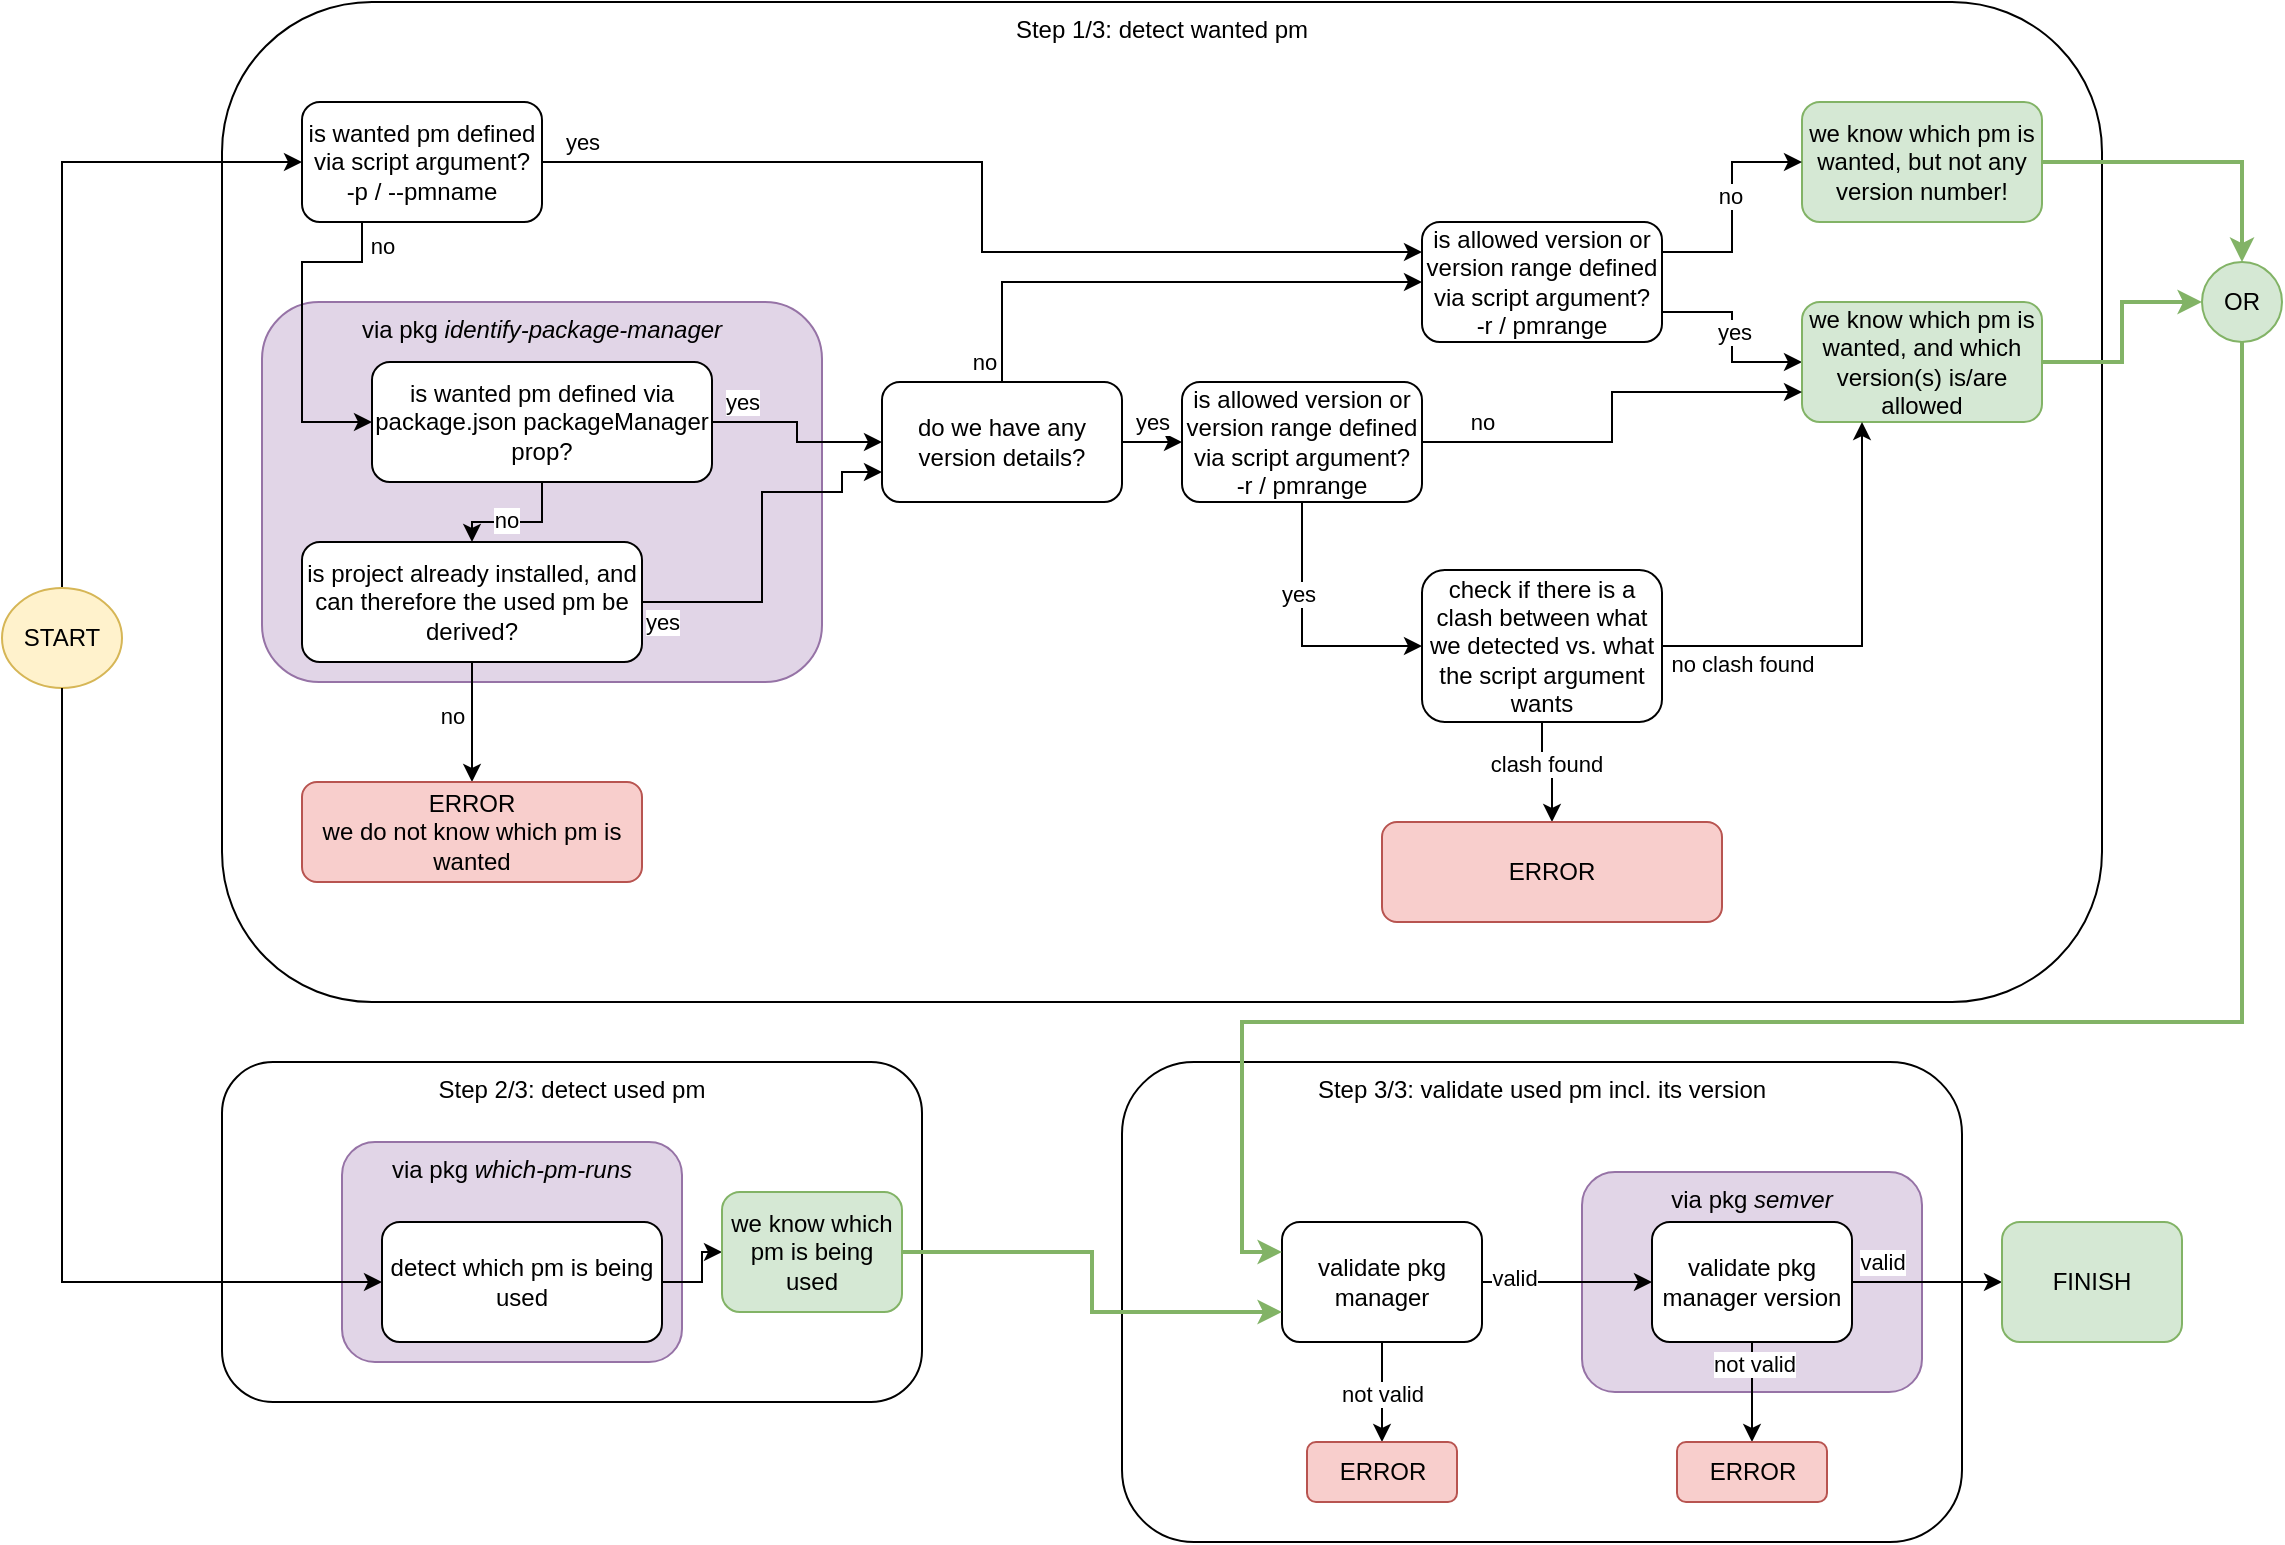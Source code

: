 <mxfile version="24.5.1" type="device">
  <diagram name="Page-1" id="VQEheO3bBod-FLDcjpc0">
    <mxGraphModel dx="1304" dy="799" grid="1" gridSize="10" guides="1" tooltips="1" connect="1" arrows="1" fold="1" page="1" pageScale="1" pageWidth="1169" pageHeight="827" math="0" shadow="0">
      <root>
        <mxCell id="0" />
        <mxCell id="1" parent="0" />
        <mxCell id="seP6sS3rt_RkshJ_UMKq-1" value="Step 1/3: detect wanted pm" style="rounded=1;whiteSpace=wrap;html=1;verticalAlign=top;" vertex="1" parent="1">
          <mxGeometry x="120" y="120" width="940" height="500" as="geometry" />
        </mxCell>
        <mxCell id="seP6sS3rt_RkshJ_UMKq-23" value="via pkg &lt;i&gt;identify-package-manager&lt;/i&gt;" style="rounded=1;whiteSpace=wrap;html=1;verticalAlign=top;fillColor=#e1d5e7;strokeColor=#9673a6;" vertex="1" parent="1">
          <mxGeometry x="140" y="270" width="280" height="190" as="geometry" />
        </mxCell>
        <mxCell id="seP6sS3rt_RkshJ_UMKq-6" style="edgeStyle=orthogonalEdgeStyle;rounded=0;orthogonalLoop=1;jettySize=auto;html=1;exitX=0.25;exitY=1;exitDx=0;exitDy=0;entryX=0;entryY=0.5;entryDx=0;entryDy=0;" edge="1" parent="1" source="seP6sS3rt_RkshJ_UMKq-2" target="seP6sS3rt_RkshJ_UMKq-5">
          <mxGeometry relative="1" as="geometry">
            <Array as="points">
              <mxPoint x="190" y="250" />
              <mxPoint x="160" y="250" />
              <mxPoint x="160" y="330" />
            </Array>
          </mxGeometry>
        </mxCell>
        <mxCell id="seP6sS3rt_RkshJ_UMKq-7" value="no" style="edgeLabel;html=1;align=center;verticalAlign=middle;resizable=0;points=[];" vertex="1" connectable="0" parent="seP6sS3rt_RkshJ_UMKq-6">
          <mxGeometry x="-0.1" y="-1" relative="1" as="geometry">
            <mxPoint x="41" y="-33" as="offset" />
          </mxGeometry>
        </mxCell>
        <mxCell id="seP6sS3rt_RkshJ_UMKq-17" style="edgeStyle=orthogonalEdgeStyle;rounded=0;orthogonalLoop=1;jettySize=auto;html=1;exitX=1;exitY=0.5;exitDx=0;exitDy=0;entryX=0;entryY=0.25;entryDx=0;entryDy=0;" edge="1" parent="1" source="seP6sS3rt_RkshJ_UMKq-2" target="seP6sS3rt_RkshJ_UMKq-45">
          <mxGeometry relative="1" as="geometry">
            <mxPoint x="585" y="180" as="targetPoint" />
          </mxGeometry>
        </mxCell>
        <mxCell id="seP6sS3rt_RkshJ_UMKq-18" value="yes" style="edgeLabel;html=1;align=center;verticalAlign=middle;resizable=0;points=[];" vertex="1" connectable="0" parent="seP6sS3rt_RkshJ_UMKq-17">
          <mxGeometry x="0.2" y="2" relative="1" as="geometry">
            <mxPoint x="-226" y="-53" as="offset" />
          </mxGeometry>
        </mxCell>
        <mxCell id="seP6sS3rt_RkshJ_UMKq-2" value="is wanted pm defined via script argument?&lt;br&gt;-p / --pmname" style="rounded=1;whiteSpace=wrap;html=1;" vertex="1" parent="1">
          <mxGeometry x="160" y="170" width="120" height="60" as="geometry" />
        </mxCell>
        <mxCell id="seP6sS3rt_RkshJ_UMKq-3" value="" style="endArrow=classic;html=1;rounded=0;entryX=0;entryY=0.5;entryDx=0;entryDy=0;exitX=0.5;exitY=0;exitDx=0;exitDy=0;" edge="1" parent="1" source="seP6sS3rt_RkshJ_UMKq-68" target="seP6sS3rt_RkshJ_UMKq-2">
          <mxGeometry width="50" height="50" relative="1" as="geometry">
            <mxPoint x="60" y="200" as="sourcePoint" />
            <mxPoint x="110" y="180" as="targetPoint" />
            <Array as="points">
              <mxPoint x="40" y="200" />
            </Array>
          </mxGeometry>
        </mxCell>
        <mxCell id="seP6sS3rt_RkshJ_UMKq-5" value="is wanted pm defined via package.json packageManager prop?" style="rounded=1;whiteSpace=wrap;html=1;" vertex="1" parent="1">
          <mxGeometry x="195" y="300" width="170" height="60" as="geometry" />
        </mxCell>
        <mxCell id="seP6sS3rt_RkshJ_UMKq-8" style="edgeStyle=orthogonalEdgeStyle;rounded=0;orthogonalLoop=1;jettySize=auto;html=1;exitX=0.5;exitY=1;exitDx=0;exitDy=0;entryX=0.5;entryY=0;entryDx=0;entryDy=0;" edge="1" parent="1" source="seP6sS3rt_RkshJ_UMKq-5" target="seP6sS3rt_RkshJ_UMKq-10">
          <mxGeometry relative="1" as="geometry">
            <mxPoint x="240" y="390" as="sourcePoint" />
            <mxPoint x="240" y="410" as="targetPoint" />
          </mxGeometry>
        </mxCell>
        <mxCell id="seP6sS3rt_RkshJ_UMKq-9" value="no" style="edgeLabel;html=1;align=center;verticalAlign=middle;resizable=0;points=[];" vertex="1" connectable="0" parent="seP6sS3rt_RkshJ_UMKq-8">
          <mxGeometry x="-0.1" y="-1" relative="1" as="geometry">
            <mxPoint x="-9" as="offset" />
          </mxGeometry>
        </mxCell>
        <mxCell id="seP6sS3rt_RkshJ_UMKq-10" value="is project already installed, and can therefore the used pm be derived?" style="rounded=1;whiteSpace=wrap;html=1;" vertex="1" parent="1">
          <mxGeometry x="160" y="390" width="170" height="60" as="geometry" />
        </mxCell>
        <mxCell id="seP6sS3rt_RkshJ_UMKq-13" style="edgeStyle=orthogonalEdgeStyle;rounded=0;orthogonalLoop=1;jettySize=auto;html=1;exitX=0.5;exitY=1;exitDx=0;exitDy=0;entryX=0.5;entryY=0;entryDx=0;entryDy=0;" edge="1" parent="1" source="seP6sS3rt_RkshJ_UMKq-10" target="seP6sS3rt_RkshJ_UMKq-15">
          <mxGeometry relative="1" as="geometry">
            <mxPoint x="244.75" y="470" as="sourcePoint" />
            <mxPoint x="245" y="480" as="targetPoint" />
          </mxGeometry>
        </mxCell>
        <mxCell id="seP6sS3rt_RkshJ_UMKq-14" value="no" style="edgeLabel;html=1;align=center;verticalAlign=middle;resizable=0;points=[];" vertex="1" connectable="0" parent="seP6sS3rt_RkshJ_UMKq-13">
          <mxGeometry x="-0.1" y="-1" relative="1" as="geometry">
            <mxPoint x="-9" as="offset" />
          </mxGeometry>
        </mxCell>
        <mxCell id="seP6sS3rt_RkshJ_UMKq-15" value="ERROR&lt;br&gt;we do not know which pm is wanted" style="rounded=1;whiteSpace=wrap;html=1;fillColor=#f8cecc;strokeColor=#b85450;" vertex="1" parent="1">
          <mxGeometry x="160" y="510" width="170" height="50" as="geometry" />
        </mxCell>
        <mxCell id="seP6sS3rt_RkshJ_UMKq-20" style="edgeStyle=orthogonalEdgeStyle;rounded=0;orthogonalLoop=1;jettySize=auto;html=1;exitX=1;exitY=0.5;exitDx=0;exitDy=0;entryX=0;entryY=0.5;entryDx=0;entryDy=0;" edge="1" parent="1" source="seP6sS3rt_RkshJ_UMKq-5" target="seP6sS3rt_RkshJ_UMKq-26">
          <mxGeometry relative="1" as="geometry">
            <mxPoint x="350" y="319.75" as="sourcePoint" />
            <mxPoint x="560" y="310" as="targetPoint" />
          </mxGeometry>
        </mxCell>
        <mxCell id="seP6sS3rt_RkshJ_UMKq-21" value="yes" style="edgeLabel;html=1;align=center;verticalAlign=middle;resizable=0;points=[];" vertex="1" connectable="0" parent="seP6sS3rt_RkshJ_UMKq-20">
          <mxGeometry x="0.2" y="2" relative="1" as="geometry">
            <mxPoint x="-32" y="-18" as="offset" />
          </mxGeometry>
        </mxCell>
        <mxCell id="seP6sS3rt_RkshJ_UMKq-24" style="edgeStyle=orthogonalEdgeStyle;rounded=0;orthogonalLoop=1;jettySize=auto;html=1;exitX=1;exitY=0.5;exitDx=0;exitDy=0;entryX=0;entryY=0.75;entryDx=0;entryDy=0;" edge="1" parent="1" source="seP6sS3rt_RkshJ_UMKq-10" target="seP6sS3rt_RkshJ_UMKq-26">
          <mxGeometry relative="1" as="geometry">
            <mxPoint x="354" y="423" as="sourcePoint" />
            <mxPoint x="584" y="403" as="targetPoint" />
            <Array as="points">
              <mxPoint x="390" y="420" />
              <mxPoint x="390" y="365" />
              <mxPoint x="430" y="365" />
              <mxPoint x="430" y="355" />
            </Array>
          </mxGeometry>
        </mxCell>
        <mxCell id="seP6sS3rt_RkshJ_UMKq-25" value="yes" style="edgeLabel;html=1;align=center;verticalAlign=middle;resizable=0;points=[];" vertex="1" connectable="0" parent="seP6sS3rt_RkshJ_UMKq-24">
          <mxGeometry x="0.2" y="2" relative="1" as="geometry">
            <mxPoint x="-48" y="61" as="offset" />
          </mxGeometry>
        </mxCell>
        <mxCell id="seP6sS3rt_RkshJ_UMKq-30" style="edgeStyle=orthogonalEdgeStyle;rounded=0;orthogonalLoop=1;jettySize=auto;html=1;exitX=0.5;exitY=0;exitDx=0;exitDy=0;entryX=0;entryY=0.5;entryDx=0;entryDy=0;" edge="1" parent="1" source="seP6sS3rt_RkshJ_UMKq-26" target="seP6sS3rt_RkshJ_UMKq-45">
          <mxGeometry relative="1" as="geometry">
            <mxPoint x="680" y="390" as="targetPoint" />
            <Array as="points">
              <mxPoint x="510" y="260" />
            </Array>
          </mxGeometry>
        </mxCell>
        <mxCell id="seP6sS3rt_RkshJ_UMKq-31" value="no" style="edgeLabel;html=1;align=center;verticalAlign=middle;resizable=0;points=[];" vertex="1" connectable="0" parent="seP6sS3rt_RkshJ_UMKq-30">
          <mxGeometry x="-0.05" y="-1" relative="1" as="geometry">
            <mxPoint x="-83" y="39" as="offset" />
          </mxGeometry>
        </mxCell>
        <mxCell id="seP6sS3rt_RkshJ_UMKq-26" value="do we have any version details?" style="rounded=1;whiteSpace=wrap;html=1;" vertex="1" parent="1">
          <mxGeometry x="450" y="310" width="120" height="60" as="geometry" />
        </mxCell>
        <mxCell id="seP6sS3rt_RkshJ_UMKq-82" style="edgeStyle=orthogonalEdgeStyle;rounded=0;orthogonalLoop=1;jettySize=auto;html=1;exitX=1;exitY=0.5;exitDx=0;exitDy=0;strokeWidth=2;fillColor=#d5e8d4;strokeColor=#82b366;" edge="1" parent="1" source="seP6sS3rt_RkshJ_UMKq-29" target="seP6sS3rt_RkshJ_UMKq-83">
          <mxGeometry relative="1" as="geometry">
            <mxPoint x="1090" y="250" as="targetPoint" />
          </mxGeometry>
        </mxCell>
        <mxCell id="seP6sS3rt_RkshJ_UMKq-29" value="we know which pm is wanted, but not any version number!" style="rounded=1;whiteSpace=wrap;html=1;fillColor=#d5e8d4;strokeColor=#82b366;" vertex="1" parent="1">
          <mxGeometry x="910" y="170" width="120" height="60" as="geometry" />
        </mxCell>
        <mxCell id="seP6sS3rt_RkshJ_UMKq-33" style="edgeStyle=orthogonalEdgeStyle;rounded=0;orthogonalLoop=1;jettySize=auto;html=1;exitX=1;exitY=0.5;exitDx=0;exitDy=0;entryX=0;entryY=0.5;entryDx=0;entryDy=0;" edge="1" parent="1" source="seP6sS3rt_RkshJ_UMKq-26" target="seP6sS3rt_RkshJ_UMKq-54">
          <mxGeometry relative="1" as="geometry">
            <mxPoint x="720" y="350.0" as="targetPoint" />
            <mxPoint x="690" y="350" as="sourcePoint" />
          </mxGeometry>
        </mxCell>
        <mxCell id="seP6sS3rt_RkshJ_UMKq-34" value="yes" style="edgeLabel;html=1;align=center;verticalAlign=middle;resizable=0;points=[];" vertex="1" connectable="0" parent="seP6sS3rt_RkshJ_UMKq-33">
          <mxGeometry x="-0.05" y="-1" relative="1" as="geometry">
            <mxPoint y="-11" as="offset" />
          </mxGeometry>
        </mxCell>
        <mxCell id="seP6sS3rt_RkshJ_UMKq-47" style="edgeStyle=orthogonalEdgeStyle;rounded=0;orthogonalLoop=1;jettySize=auto;html=1;exitX=1;exitY=0.25;exitDx=0;exitDy=0;entryX=0;entryY=0.5;entryDx=0;entryDy=0;" edge="1" parent="1" source="seP6sS3rt_RkshJ_UMKq-45" target="seP6sS3rt_RkshJ_UMKq-29">
          <mxGeometry relative="1" as="geometry" />
        </mxCell>
        <mxCell id="seP6sS3rt_RkshJ_UMKq-48" value="no" style="edgeLabel;html=1;align=center;verticalAlign=middle;resizable=0;points=[];" vertex="1" connectable="0" parent="seP6sS3rt_RkshJ_UMKq-47">
          <mxGeometry x="0.1" y="1" relative="1" as="geometry">
            <mxPoint as="offset" />
          </mxGeometry>
        </mxCell>
        <mxCell id="seP6sS3rt_RkshJ_UMKq-50" style="edgeStyle=orthogonalEdgeStyle;rounded=0;orthogonalLoop=1;jettySize=auto;html=1;exitX=1;exitY=0.75;exitDx=0;exitDy=0;entryX=0;entryY=0.5;entryDx=0;entryDy=0;" edge="1" parent="1" source="seP6sS3rt_RkshJ_UMKq-45" target="seP6sS3rt_RkshJ_UMKq-49">
          <mxGeometry relative="1" as="geometry" />
        </mxCell>
        <mxCell id="seP6sS3rt_RkshJ_UMKq-51" value="yes" style="edgeLabel;html=1;align=center;verticalAlign=middle;resizable=0;points=[];" vertex="1" connectable="0" parent="seP6sS3rt_RkshJ_UMKq-50">
          <mxGeometry x="-0.058" y="1" relative="1" as="geometry">
            <mxPoint as="offset" />
          </mxGeometry>
        </mxCell>
        <mxCell id="seP6sS3rt_RkshJ_UMKq-45" value="is allowed version or version range defined via script argument?&lt;br&gt;-r / pmrange" style="rounded=1;whiteSpace=wrap;html=1;" vertex="1" parent="1">
          <mxGeometry x="720" y="230" width="120" height="60" as="geometry" />
        </mxCell>
        <mxCell id="seP6sS3rt_RkshJ_UMKq-81" style="edgeStyle=orthogonalEdgeStyle;rounded=0;orthogonalLoop=1;jettySize=auto;html=1;exitX=1;exitY=0.5;exitDx=0;exitDy=0;entryX=0;entryY=0.5;entryDx=0;entryDy=0;fillColor=#d5e8d4;strokeColor=#82b366;strokeWidth=2;" edge="1" parent="1" source="seP6sS3rt_RkshJ_UMKq-49" target="seP6sS3rt_RkshJ_UMKq-83">
          <mxGeometry relative="1" as="geometry">
            <mxPoint x="1100" y="270" as="targetPoint" />
          </mxGeometry>
        </mxCell>
        <mxCell id="seP6sS3rt_RkshJ_UMKq-49" value="we know which pm is wanted, and which version(s) is/are allowed" style="rounded=1;whiteSpace=wrap;html=1;fillColor=#d5e8d4;strokeColor=#82b366;" vertex="1" parent="1">
          <mxGeometry x="910" y="270" width="120" height="60" as="geometry" />
        </mxCell>
        <mxCell id="seP6sS3rt_RkshJ_UMKq-58" style="edgeStyle=orthogonalEdgeStyle;rounded=0;orthogonalLoop=1;jettySize=auto;html=1;exitX=1;exitY=0.5;exitDx=0;exitDy=0;entryX=0;entryY=0.75;entryDx=0;entryDy=0;" edge="1" parent="1" source="seP6sS3rt_RkshJ_UMKq-54" target="seP6sS3rt_RkshJ_UMKq-49">
          <mxGeometry relative="1" as="geometry">
            <mxPoint x="770" y="339.833" as="targetPoint" />
          </mxGeometry>
        </mxCell>
        <mxCell id="seP6sS3rt_RkshJ_UMKq-59" value="no" style="edgeLabel;html=1;align=center;verticalAlign=middle;resizable=0;points=[];" vertex="1" connectable="0" parent="seP6sS3rt_RkshJ_UMKq-58">
          <mxGeometry x="0.106" relative="1" as="geometry">
            <mxPoint x="-65" y="14" as="offset" />
          </mxGeometry>
        </mxCell>
        <mxCell id="seP6sS3rt_RkshJ_UMKq-61" style="edgeStyle=orthogonalEdgeStyle;rounded=0;orthogonalLoop=1;jettySize=auto;html=1;exitX=0.5;exitY=1;exitDx=0;exitDy=0;entryX=0;entryY=0.5;entryDx=0;entryDy=0;" edge="1" parent="1" source="seP6sS3rt_RkshJ_UMKq-54" target="seP6sS3rt_RkshJ_UMKq-60">
          <mxGeometry relative="1" as="geometry" />
        </mxCell>
        <mxCell id="seP6sS3rt_RkshJ_UMKq-62" value="yes" style="edgeLabel;html=1;align=center;verticalAlign=middle;resizable=0;points=[];" vertex="1" connectable="0" parent="seP6sS3rt_RkshJ_UMKq-61">
          <mxGeometry x="-0.308" y="-2" relative="1" as="geometry">
            <mxPoint as="offset" />
          </mxGeometry>
        </mxCell>
        <mxCell id="seP6sS3rt_RkshJ_UMKq-54" value="is allowed version or version range defined via script argument?&lt;br&gt;-r / pmrange" style="rounded=1;whiteSpace=wrap;html=1;" vertex="1" parent="1">
          <mxGeometry x="600" y="310" width="120" height="60" as="geometry" />
        </mxCell>
        <mxCell id="seP6sS3rt_RkshJ_UMKq-64" style="edgeStyle=orthogonalEdgeStyle;rounded=0;orthogonalLoop=1;jettySize=auto;html=1;exitX=0.5;exitY=1;exitDx=0;exitDy=0;entryX=0.5;entryY=0;entryDx=0;entryDy=0;" edge="1" parent="1" source="seP6sS3rt_RkshJ_UMKq-60" target="seP6sS3rt_RkshJ_UMKq-63">
          <mxGeometry relative="1" as="geometry" />
        </mxCell>
        <mxCell id="seP6sS3rt_RkshJ_UMKq-65" value="clash found" style="edgeLabel;html=1;align=center;verticalAlign=middle;resizable=0;points=[];" vertex="1" connectable="0" parent="seP6sS3rt_RkshJ_UMKq-64">
          <mxGeometry x="-0.248" y="2" relative="1" as="geometry">
            <mxPoint as="offset" />
          </mxGeometry>
        </mxCell>
        <mxCell id="seP6sS3rt_RkshJ_UMKq-66" style="edgeStyle=orthogonalEdgeStyle;rounded=0;orthogonalLoop=1;jettySize=auto;html=1;exitX=1;exitY=0.5;exitDx=0;exitDy=0;entryX=0.25;entryY=1;entryDx=0;entryDy=0;" edge="1" parent="1" source="seP6sS3rt_RkshJ_UMKq-60" target="seP6sS3rt_RkshJ_UMKq-49">
          <mxGeometry relative="1" as="geometry" />
        </mxCell>
        <mxCell id="seP6sS3rt_RkshJ_UMKq-67" value="no clash found" style="edgeLabel;html=1;align=center;verticalAlign=middle;resizable=0;points=[];" vertex="1" connectable="0" parent="seP6sS3rt_RkshJ_UMKq-66">
          <mxGeometry x="0.184" y="-2" relative="1" as="geometry">
            <mxPoint x="-62" y="34" as="offset" />
          </mxGeometry>
        </mxCell>
        <mxCell id="seP6sS3rt_RkshJ_UMKq-60" value="check if there is a clash between what we detected vs. what the script argument wants" style="rounded=1;whiteSpace=wrap;html=1;" vertex="1" parent="1">
          <mxGeometry x="720" y="404" width="120" height="76" as="geometry" />
        </mxCell>
        <mxCell id="seP6sS3rt_RkshJ_UMKq-63" value="ERROR" style="rounded=1;whiteSpace=wrap;html=1;fillColor=#f8cecc;strokeColor=#b85450;" vertex="1" parent="1">
          <mxGeometry x="700" y="530" width="170" height="50" as="geometry" />
        </mxCell>
        <mxCell id="seP6sS3rt_RkshJ_UMKq-68" value="START" style="ellipse;whiteSpace=wrap;html=1;fillColor=#fff2cc;strokeColor=#d6b656;" vertex="1" parent="1">
          <mxGeometry x="10" y="413" width="60" height="50" as="geometry" />
        </mxCell>
        <mxCell id="seP6sS3rt_RkshJ_UMKq-69" value="Step 2/3: detect used pm" style="rounded=1;whiteSpace=wrap;html=1;verticalAlign=top;" vertex="1" parent="1">
          <mxGeometry x="120" y="650" width="350" height="170" as="geometry" />
        </mxCell>
        <mxCell id="seP6sS3rt_RkshJ_UMKq-71" value="via pkg &lt;i&gt;which-pm-runs&lt;/i&gt;" style="rounded=1;whiteSpace=wrap;html=1;verticalAlign=top;fillColor=#e1d5e7;strokeColor=#9673a6;" vertex="1" parent="1">
          <mxGeometry x="180" y="690" width="170" height="110" as="geometry" />
        </mxCell>
        <mxCell id="seP6sS3rt_RkshJ_UMKq-74" style="edgeStyle=orthogonalEdgeStyle;rounded=0;orthogonalLoop=1;jettySize=auto;html=1;exitX=1;exitY=0.5;exitDx=0;exitDy=0;entryX=0;entryY=0.5;entryDx=0;entryDy=0;" edge="1" parent="1" source="seP6sS3rt_RkshJ_UMKq-72" target="seP6sS3rt_RkshJ_UMKq-73">
          <mxGeometry relative="1" as="geometry">
            <Array as="points">
              <mxPoint x="360" y="760" />
              <mxPoint x="360" y="745" />
            </Array>
          </mxGeometry>
        </mxCell>
        <mxCell id="seP6sS3rt_RkshJ_UMKq-72" value="detect which pm is being used" style="rounded=1;whiteSpace=wrap;html=1;" vertex="1" parent="1">
          <mxGeometry x="200" y="730" width="140" height="60" as="geometry" />
        </mxCell>
        <mxCell id="seP6sS3rt_RkshJ_UMKq-70" style="edgeStyle=orthogonalEdgeStyle;rounded=0;orthogonalLoop=1;jettySize=auto;html=1;exitX=0.5;exitY=1;exitDx=0;exitDy=0;entryX=0;entryY=0.5;entryDx=0;entryDy=0;" edge="1" parent="1" source="seP6sS3rt_RkshJ_UMKq-68" target="seP6sS3rt_RkshJ_UMKq-72">
          <mxGeometry relative="1" as="geometry">
            <mxPoint x="20.5" y="760.0" as="targetPoint" />
          </mxGeometry>
        </mxCell>
        <mxCell id="seP6sS3rt_RkshJ_UMKq-73" value="we know which pm is being used" style="rounded=1;whiteSpace=wrap;html=1;fillColor=#d5e8d4;strokeColor=#82b366;" vertex="1" parent="1">
          <mxGeometry x="370" y="715" width="90" height="60" as="geometry" />
        </mxCell>
        <mxCell id="seP6sS3rt_RkshJ_UMKq-75" value="Step 3/3: validate used pm incl. its version" style="rounded=1;whiteSpace=wrap;html=1;verticalAlign=top;" vertex="1" parent="1">
          <mxGeometry x="570" y="650" width="420" height="240" as="geometry" />
        </mxCell>
        <mxCell id="seP6sS3rt_RkshJ_UMKq-79" value="via pkg &lt;i&gt;semver&lt;/i&gt;" style="rounded=1;whiteSpace=wrap;html=1;verticalAlign=top;fillColor=#e1d5e7;strokeColor=#9673a6;" vertex="1" parent="1">
          <mxGeometry x="800" y="705" width="170" height="110" as="geometry" />
        </mxCell>
        <mxCell id="seP6sS3rt_RkshJ_UMKq-91" style="edgeStyle=orthogonalEdgeStyle;rounded=0;orthogonalLoop=1;jettySize=auto;html=1;exitX=1;exitY=0.5;exitDx=0;exitDy=0;entryX=0;entryY=0.5;entryDx=0;entryDy=0;" edge="1" parent="1" source="seP6sS3rt_RkshJ_UMKq-77" target="seP6sS3rt_RkshJ_UMKq-90">
          <mxGeometry relative="1" as="geometry" />
        </mxCell>
        <mxCell id="seP6sS3rt_RkshJ_UMKq-92" value="valid" style="edgeLabel;html=1;align=center;verticalAlign=middle;resizable=0;points=[];" vertex="1" connectable="0" parent="seP6sS3rt_RkshJ_UMKq-91">
          <mxGeometry x="0.388" relative="1" as="geometry">
            <mxPoint x="-37" y="-10" as="offset" />
          </mxGeometry>
        </mxCell>
        <mxCell id="seP6sS3rt_RkshJ_UMKq-95" style="edgeStyle=orthogonalEdgeStyle;rounded=0;orthogonalLoop=1;jettySize=auto;html=1;exitX=0.5;exitY=1;exitDx=0;exitDy=0;entryX=0.5;entryY=0;entryDx=0;entryDy=0;" edge="1" parent="1" source="seP6sS3rt_RkshJ_UMKq-77" target="seP6sS3rt_RkshJ_UMKq-94">
          <mxGeometry relative="1" as="geometry" />
        </mxCell>
        <mxCell id="seP6sS3rt_RkshJ_UMKq-96" value="not valid" style="edgeLabel;html=1;align=center;verticalAlign=middle;resizable=0;points=[];" vertex="1" connectable="0" parent="seP6sS3rt_RkshJ_UMKq-95">
          <mxGeometry x="-0.587" y="1" relative="1" as="geometry">
            <mxPoint as="offset" />
          </mxGeometry>
        </mxCell>
        <mxCell id="seP6sS3rt_RkshJ_UMKq-77" value="validate pkg manager version" style="rounded=1;whiteSpace=wrap;html=1;" vertex="1" parent="1">
          <mxGeometry x="835" y="730" width="100" height="60" as="geometry" />
        </mxCell>
        <mxCell id="seP6sS3rt_RkshJ_UMKq-85" style="edgeStyle=orthogonalEdgeStyle;rounded=0;orthogonalLoop=1;jettySize=auto;html=1;exitX=1;exitY=0.5;exitDx=0;exitDy=0;entryX=0;entryY=0.5;entryDx=0;entryDy=0;" edge="1" parent="1" source="seP6sS3rt_RkshJ_UMKq-80" target="seP6sS3rt_RkshJ_UMKq-77">
          <mxGeometry relative="1" as="geometry" />
        </mxCell>
        <mxCell id="seP6sS3rt_RkshJ_UMKq-86" value="valid" style="edgeLabel;html=1;align=center;verticalAlign=middle;resizable=0;points=[];" vertex="1" connectable="0" parent="seP6sS3rt_RkshJ_UMKq-85">
          <mxGeometry x="-0.626" y="2" relative="1" as="geometry">
            <mxPoint as="offset" />
          </mxGeometry>
        </mxCell>
        <mxCell id="seP6sS3rt_RkshJ_UMKq-88" style="edgeStyle=orthogonalEdgeStyle;rounded=0;orthogonalLoop=1;jettySize=auto;html=1;exitX=0.5;exitY=1;exitDx=0;exitDy=0;entryX=0.5;entryY=0;entryDx=0;entryDy=0;" edge="1" parent="1" source="seP6sS3rt_RkshJ_UMKq-80" target="seP6sS3rt_RkshJ_UMKq-87">
          <mxGeometry relative="1" as="geometry" />
        </mxCell>
        <mxCell id="seP6sS3rt_RkshJ_UMKq-89" value="not valid" style="edgeLabel;html=1;align=center;verticalAlign=middle;resizable=0;points=[];" vertex="1" connectable="0" parent="seP6sS3rt_RkshJ_UMKq-88">
          <mxGeometry x="0.022" relative="1" as="geometry">
            <mxPoint as="offset" />
          </mxGeometry>
        </mxCell>
        <mxCell id="seP6sS3rt_RkshJ_UMKq-80" value="validate pkg manager" style="rounded=1;whiteSpace=wrap;html=1;" vertex="1" parent="1">
          <mxGeometry x="650" y="730" width="100" height="60" as="geometry" />
        </mxCell>
        <mxCell id="seP6sS3rt_RkshJ_UMKq-76" style="edgeStyle=orthogonalEdgeStyle;rounded=0;orthogonalLoop=1;jettySize=auto;html=1;exitX=1;exitY=0.5;exitDx=0;exitDy=0;entryX=0;entryY=0.75;entryDx=0;entryDy=0;fillColor=#d5e8d4;strokeColor=#82b366;strokeWidth=2;" edge="1" parent="1" source="seP6sS3rt_RkshJ_UMKq-73" target="seP6sS3rt_RkshJ_UMKq-80">
          <mxGeometry relative="1" as="geometry" />
        </mxCell>
        <mxCell id="seP6sS3rt_RkshJ_UMKq-84" style="edgeStyle=orthogonalEdgeStyle;rounded=0;orthogonalLoop=1;jettySize=auto;html=1;exitX=0.5;exitY=1;exitDx=0;exitDy=0;entryX=0;entryY=0.25;entryDx=0;entryDy=0;fillColor=#d5e8d4;strokeColor=#82b366;strokeWidth=2;" edge="1" parent="1" source="seP6sS3rt_RkshJ_UMKq-83" target="seP6sS3rt_RkshJ_UMKq-80">
          <mxGeometry relative="1" as="geometry">
            <Array as="points">
              <mxPoint x="1130" y="630" />
              <mxPoint x="630" y="630" />
              <mxPoint x="630" y="745" />
            </Array>
          </mxGeometry>
        </mxCell>
        <mxCell id="seP6sS3rt_RkshJ_UMKq-83" value="OR" style="ellipse;whiteSpace=wrap;html=1;fillColor=#d5e8d4;strokeColor=#82b366;" vertex="1" parent="1">
          <mxGeometry x="1110" y="250" width="40" height="40" as="geometry" />
        </mxCell>
        <mxCell id="seP6sS3rt_RkshJ_UMKq-87" value="ERROR" style="rounded=1;whiteSpace=wrap;html=1;fillColor=#f8cecc;strokeColor=#b85450;" vertex="1" parent="1">
          <mxGeometry x="662.5" y="840" width="75" height="30" as="geometry" />
        </mxCell>
        <mxCell id="seP6sS3rt_RkshJ_UMKq-90" value="FINISH" style="rounded=1;whiteSpace=wrap;html=1;fillColor=#d5e8d4;strokeColor=#82b366;" vertex="1" parent="1">
          <mxGeometry x="1010" y="730" width="90" height="60" as="geometry" />
        </mxCell>
        <mxCell id="seP6sS3rt_RkshJ_UMKq-94" value="ERROR" style="rounded=1;whiteSpace=wrap;html=1;fillColor=#f8cecc;strokeColor=#b85450;" vertex="1" parent="1">
          <mxGeometry x="847.5" y="840" width="75" height="30" as="geometry" />
        </mxCell>
      </root>
    </mxGraphModel>
  </diagram>
</mxfile>
